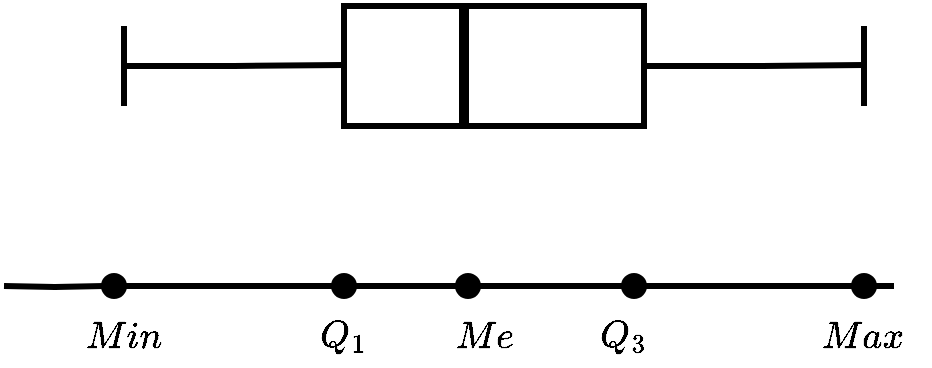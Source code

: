 <mxfile version="15.4.0" type="device"><diagram id="gpNxnmOTKx3Hj87KnhM1" name="Page-1"><mxGraphModel dx="1102" dy="573" grid="1" gridSize="10" guides="1" tooltips="1" connect="1" arrows="1" fold="1" page="1" pageScale="1" pageWidth="850" pageHeight="1100" math="1" shadow="0"><root><mxCell id="0"/><mxCell id="1" parent="0"/><mxCell id="g9l-zv027l1A11SFCbwh-1" value="" style="html=1;rounded=0;edgeStyle=orthogonalEdgeStyle;strokeWidth=3;endArrow=none;endFill=0;startArrow=none;" edge="1" parent="1" source="g9l-zv027l1A11SFCbwh-22"><mxGeometry width="100" relative="1" as="geometry"><mxPoint x="210" y="300" as="sourcePoint"/><mxPoint x="650" y="300" as="targetPoint"/></mxGeometry></mxCell><mxCell id="g9l-zv027l1A11SFCbwh-2" value="" style="rounded=0;whiteSpace=wrap;html=1;fillColor=none;strokeWidth=3;" vertex="1" parent="1"><mxGeometry x="380" y="160" width="150" height="60" as="geometry"/></mxCell><mxCell id="g9l-zv027l1A11SFCbwh-3" value="" style="html=1;rounded=0;edgeStyle=orthogonalEdgeStyle;strokeWidth=5;endArrow=none;endFill=0;" edge="1" parent="1"><mxGeometry width="100" relative="1" as="geometry"><mxPoint x="440" y="160" as="sourcePoint"/><mxPoint x="440" y="220" as="targetPoint"/></mxGeometry></mxCell><mxCell id="g9l-zv027l1A11SFCbwh-4" value="" style="html=1;rounded=0;edgeStyle=orthogonalEdgeStyle;strokeWidth=3;endArrow=none;endFill=0;" edge="1" parent="1"><mxGeometry width="100" relative="1" as="geometry"><mxPoint x="270" y="190" as="sourcePoint"/><mxPoint x="380" y="189.5" as="targetPoint"/><Array as="points"><mxPoint x="325" y="190"/></Array></mxGeometry></mxCell><mxCell id="g9l-zv027l1A11SFCbwh-5" value="" style="html=1;rounded=0;edgeStyle=orthogonalEdgeStyle;strokeWidth=3;endArrow=none;endFill=0;" edge="1" parent="1"><mxGeometry width="100" relative="1" as="geometry"><mxPoint x="530" y="190" as="sourcePoint"/><mxPoint x="640" y="189.5" as="targetPoint"/><Array as="points"><mxPoint x="585" y="190"/></Array></mxGeometry></mxCell><mxCell id="g9l-zv027l1A11SFCbwh-7" value="" style="html=1;rounded=0;edgeStyle=orthogonalEdgeStyle;strokeWidth=3;endArrow=none;endFill=0;" edge="1" parent="1"><mxGeometry width="100" relative="1" as="geometry"><mxPoint x="270" y="190" as="sourcePoint"/><mxPoint x="270" y="210" as="targetPoint"/><Array as="points"><mxPoint x="270" y="170"/><mxPoint x="270" y="170"/></Array></mxGeometry></mxCell><mxCell id="g9l-zv027l1A11SFCbwh-8" value="" style="html=1;rounded=0;edgeStyle=orthogonalEdgeStyle;strokeWidth=3;endArrow=none;endFill=0;" edge="1" parent="1"><mxGeometry width="100" relative="1" as="geometry"><mxPoint x="640" y="190" as="sourcePoint"/><mxPoint x="640" y="210" as="targetPoint"/><Array as="points"><mxPoint x="640" y="170"/><mxPoint x="640" y="170"/></Array></mxGeometry></mxCell><mxCell id="g9l-zv027l1A11SFCbwh-9" value="&lt;font style=&quot;font-size: 16px&quot;&gt;$$Me$$&lt;/font&gt;" style="text;html=1;strokeColor=none;fillColor=none;align=center;verticalAlign=middle;whiteSpace=wrap;rounded=0;" vertex="1" parent="1"><mxGeometry x="420" y="310" width="60" height="30" as="geometry"/></mxCell><mxCell id="g9l-zv027l1A11SFCbwh-10" value="&lt;font style=&quot;font-size: 16px&quot;&gt;$$Q_3$$&lt;/font&gt;" style="text;html=1;strokeColor=none;fillColor=none;align=center;verticalAlign=middle;whiteSpace=wrap;rounded=0;" vertex="1" parent="1"><mxGeometry x="490" y="310" width="60" height="30" as="geometry"/></mxCell><mxCell id="g9l-zv027l1A11SFCbwh-11" value="&lt;font style=&quot;font-size: 16px&quot;&gt;$$Q_1$$&lt;/font&gt;" style="text;html=1;strokeColor=none;fillColor=none;align=center;verticalAlign=middle;whiteSpace=wrap;rounded=0;" vertex="1" parent="1"><mxGeometry x="350" y="310" width="60" height="30" as="geometry"/></mxCell><mxCell id="g9l-zv027l1A11SFCbwh-12" value="&lt;font style=&quot;font-size: 16px&quot;&gt;$$Min$$&lt;/font&gt;" style="text;html=1;strokeColor=none;fillColor=none;align=center;verticalAlign=middle;whiteSpace=wrap;rounded=0;" vertex="1" parent="1"><mxGeometry x="240" y="310" width="60" height="30" as="geometry"/></mxCell><mxCell id="g9l-zv027l1A11SFCbwh-13" value="&lt;font style=&quot;font-size: 16px&quot;&gt;$$Max$$&lt;/font&gt;" style="text;html=1;strokeColor=none;fillColor=none;align=center;verticalAlign=middle;whiteSpace=wrap;rounded=0;" vertex="1" parent="1"><mxGeometry x="610" y="310" width="60" height="30" as="geometry"/></mxCell><mxCell id="g9l-zv027l1A11SFCbwh-14" value="" style="ellipse;whiteSpace=wrap;html=1;strokeWidth=3;fillColor=#000000;" vertex="1" parent="1"><mxGeometry x="260" y="295" width="10" height="10" as="geometry"/></mxCell><mxCell id="g9l-zv027l1A11SFCbwh-15" value="" style="html=1;rounded=0;edgeStyle=orthogonalEdgeStyle;strokeWidth=3;endArrow=none;endFill=0;" edge="1" parent="1" target="g9l-zv027l1A11SFCbwh-14"><mxGeometry width="100" relative="1" as="geometry"><mxPoint x="210" y="300" as="sourcePoint"/><mxPoint x="650" y="300" as="targetPoint"/></mxGeometry></mxCell><mxCell id="g9l-zv027l1A11SFCbwh-16" value="" style="ellipse;whiteSpace=wrap;html=1;strokeWidth=3;fillColor=#000000;" vertex="1" parent="1"><mxGeometry x="375" y="295" width="10" height="10" as="geometry"/></mxCell><mxCell id="g9l-zv027l1A11SFCbwh-19" value="" style="ellipse;whiteSpace=wrap;html=1;strokeWidth=3;fillColor=#000000;" vertex="1" parent="1"><mxGeometry x="437" y="295" width="10" height="10" as="geometry"/></mxCell><mxCell id="g9l-zv027l1A11SFCbwh-20" value="" style="html=1;rounded=0;edgeStyle=orthogonalEdgeStyle;strokeWidth=3;endArrow=none;endFill=0;startArrow=none;" edge="1" parent="1" source="g9l-zv027l1A11SFCbwh-14" target="g9l-zv027l1A11SFCbwh-19"><mxGeometry width="100" relative="1" as="geometry"><mxPoint x="270" y="300" as="sourcePoint"/><mxPoint x="650" y="300" as="targetPoint"/></mxGeometry></mxCell><mxCell id="g9l-zv027l1A11SFCbwh-21" value="" style="ellipse;whiteSpace=wrap;html=1;strokeWidth=3;fillColor=#000000;" vertex="1" parent="1"><mxGeometry x="520" y="295" width="10" height="10" as="geometry"/></mxCell><mxCell id="g9l-zv027l1A11SFCbwh-22" value="" style="ellipse;whiteSpace=wrap;html=1;strokeWidth=3;fillColor=#000000;" vertex="1" parent="1"><mxGeometry x="635" y="295" width="10" height="10" as="geometry"/></mxCell><mxCell id="g9l-zv027l1A11SFCbwh-23" value="" style="html=1;rounded=0;edgeStyle=orthogonalEdgeStyle;strokeWidth=3;endArrow=none;endFill=0;startArrow=none;" edge="1" parent="1" source="g9l-zv027l1A11SFCbwh-19" target="g9l-zv027l1A11SFCbwh-22"><mxGeometry width="100" relative="1" as="geometry"><mxPoint x="447" y="300" as="sourcePoint"/><mxPoint x="650" y="300" as="targetPoint"/></mxGeometry></mxCell></root></mxGraphModel></diagram></mxfile>